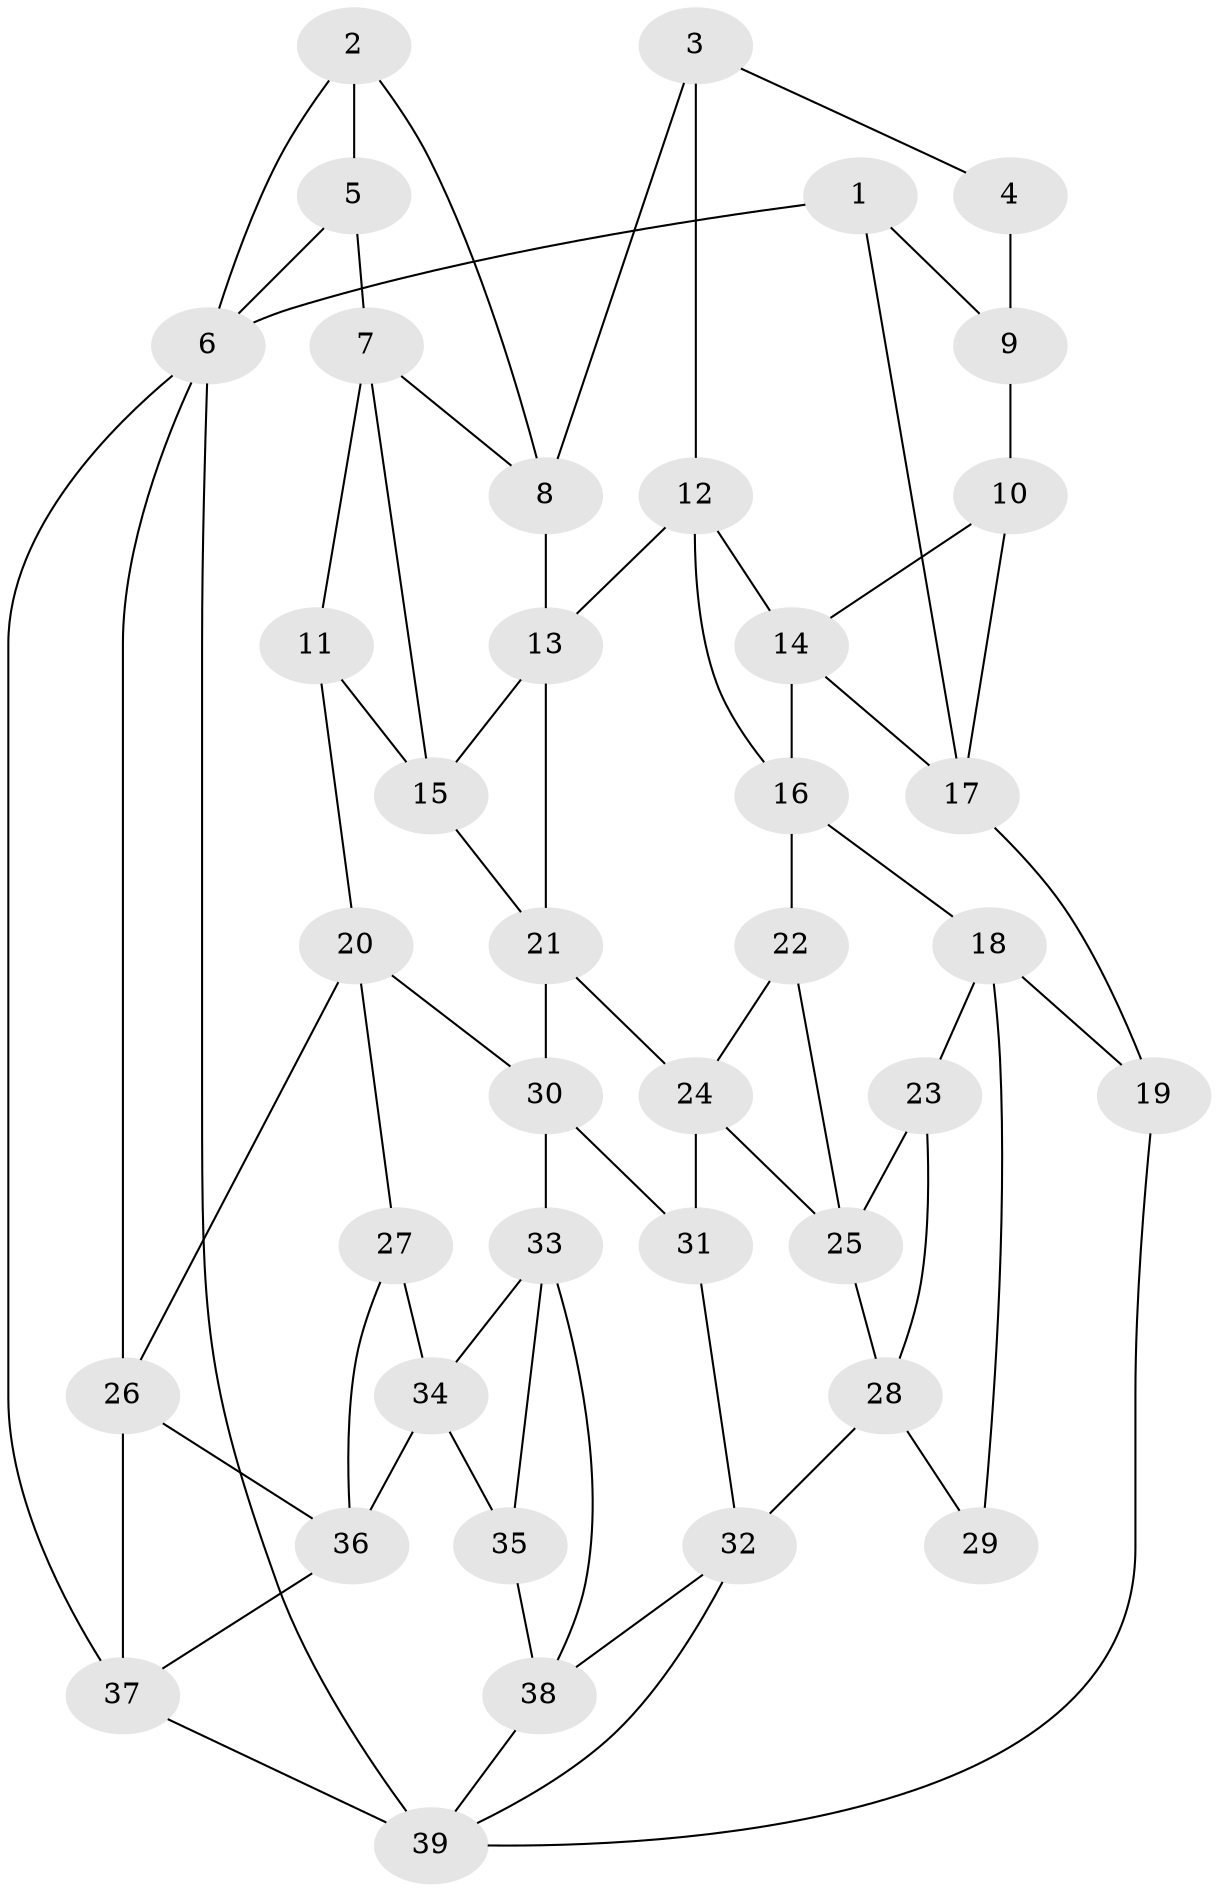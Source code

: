 // original degree distribution, {3: 0.03896103896103896, 6: 0.22077922077922077, 5: 0.5064935064935064, 4: 0.23376623376623376}
// Generated by graph-tools (version 1.1) at 2025/03/03/09/25 03:03:28]
// undirected, 39 vertices, 71 edges
graph export_dot {
graph [start="1"]
  node [color=gray90,style=filled];
  1;
  2;
  3;
  4;
  5;
  6;
  7;
  8;
  9;
  10;
  11;
  12;
  13;
  14;
  15;
  16;
  17;
  18;
  19;
  20;
  21;
  22;
  23;
  24;
  25;
  26;
  27;
  28;
  29;
  30;
  31;
  32;
  33;
  34;
  35;
  36;
  37;
  38;
  39;
  1 -- 6 [weight=1.0];
  1 -- 9 [weight=1.0];
  1 -- 17 [weight=1.0];
  2 -- 5 [weight=1.0];
  2 -- 6 [weight=1.0];
  2 -- 8 [weight=1.0];
  3 -- 4 [weight=1.0];
  3 -- 8 [weight=1.0];
  3 -- 12 [weight=1.0];
  4 -- 9 [weight=2.0];
  5 -- 6 [weight=1.0];
  5 -- 7 [weight=1.0];
  6 -- 26 [weight=1.0];
  6 -- 37 [weight=1.0];
  6 -- 39 [weight=1.0];
  7 -- 8 [weight=1.0];
  7 -- 11 [weight=1.0];
  7 -- 15 [weight=1.0];
  8 -- 13 [weight=1.0];
  9 -- 10 [weight=1.0];
  10 -- 14 [weight=1.0];
  10 -- 17 [weight=1.0];
  11 -- 15 [weight=1.0];
  11 -- 20 [weight=1.0];
  12 -- 13 [weight=1.0];
  12 -- 14 [weight=1.0];
  12 -- 16 [weight=1.0];
  13 -- 15 [weight=1.0];
  13 -- 21 [weight=1.0];
  14 -- 16 [weight=1.0];
  14 -- 17 [weight=1.0];
  15 -- 21 [weight=1.0];
  16 -- 18 [weight=1.0];
  16 -- 22 [weight=1.0];
  17 -- 19 [weight=1.0];
  18 -- 19 [weight=1.0];
  18 -- 23 [weight=1.0];
  18 -- 29 [weight=1.0];
  19 -- 39 [weight=1.0];
  20 -- 26 [weight=1.0];
  20 -- 27 [weight=1.0];
  20 -- 30 [weight=1.0];
  21 -- 24 [weight=1.0];
  21 -- 30 [weight=1.0];
  22 -- 24 [weight=1.0];
  22 -- 25 [weight=1.0];
  23 -- 25 [weight=1.0];
  23 -- 28 [weight=1.0];
  24 -- 25 [weight=1.0];
  24 -- 31 [weight=1.0];
  25 -- 28 [weight=1.0];
  26 -- 36 [weight=1.0];
  26 -- 37 [weight=1.0];
  27 -- 34 [weight=1.0];
  27 -- 36 [weight=1.0];
  28 -- 29 [weight=1.0];
  28 -- 32 [weight=1.0];
  30 -- 31 [weight=1.0];
  30 -- 33 [weight=1.0];
  31 -- 32 [weight=1.0];
  32 -- 38 [weight=1.0];
  32 -- 39 [weight=1.0];
  33 -- 34 [weight=1.0];
  33 -- 35 [weight=1.0];
  33 -- 38 [weight=1.0];
  34 -- 35 [weight=1.0];
  34 -- 36 [weight=1.0];
  35 -- 38 [weight=1.0];
  36 -- 37 [weight=1.0];
  37 -- 39 [weight=2.0];
  38 -- 39 [weight=1.0];
}
